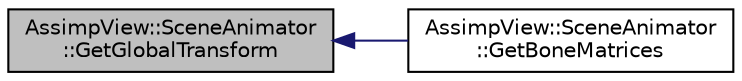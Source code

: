 digraph "AssimpView::SceneAnimator::GetGlobalTransform"
{
  edge [fontname="Helvetica",fontsize="10",labelfontname="Helvetica",labelfontsize="10"];
  node [fontname="Helvetica",fontsize="10",shape=record];
  rankdir="LR";
  Node1 [label="AssimpView::SceneAnimator\l::GetGlobalTransform",height=0.2,width=0.4,color="black", fillcolor="grey75", style="filled", fontcolor="black"];
  Node1 -> Node2 [dir="back",color="midnightblue",fontsize="10",style="solid",fontname="Helvetica"];
  Node2 [label="AssimpView::SceneAnimator\l::GetBoneMatrices",height=0.2,width=0.4,color="black", fillcolor="white", style="filled",URL="$class_assimp_view_1_1_scene_animator.html#aa7dfe2a1c9320bf616bfefefca10f6cd"];
}
